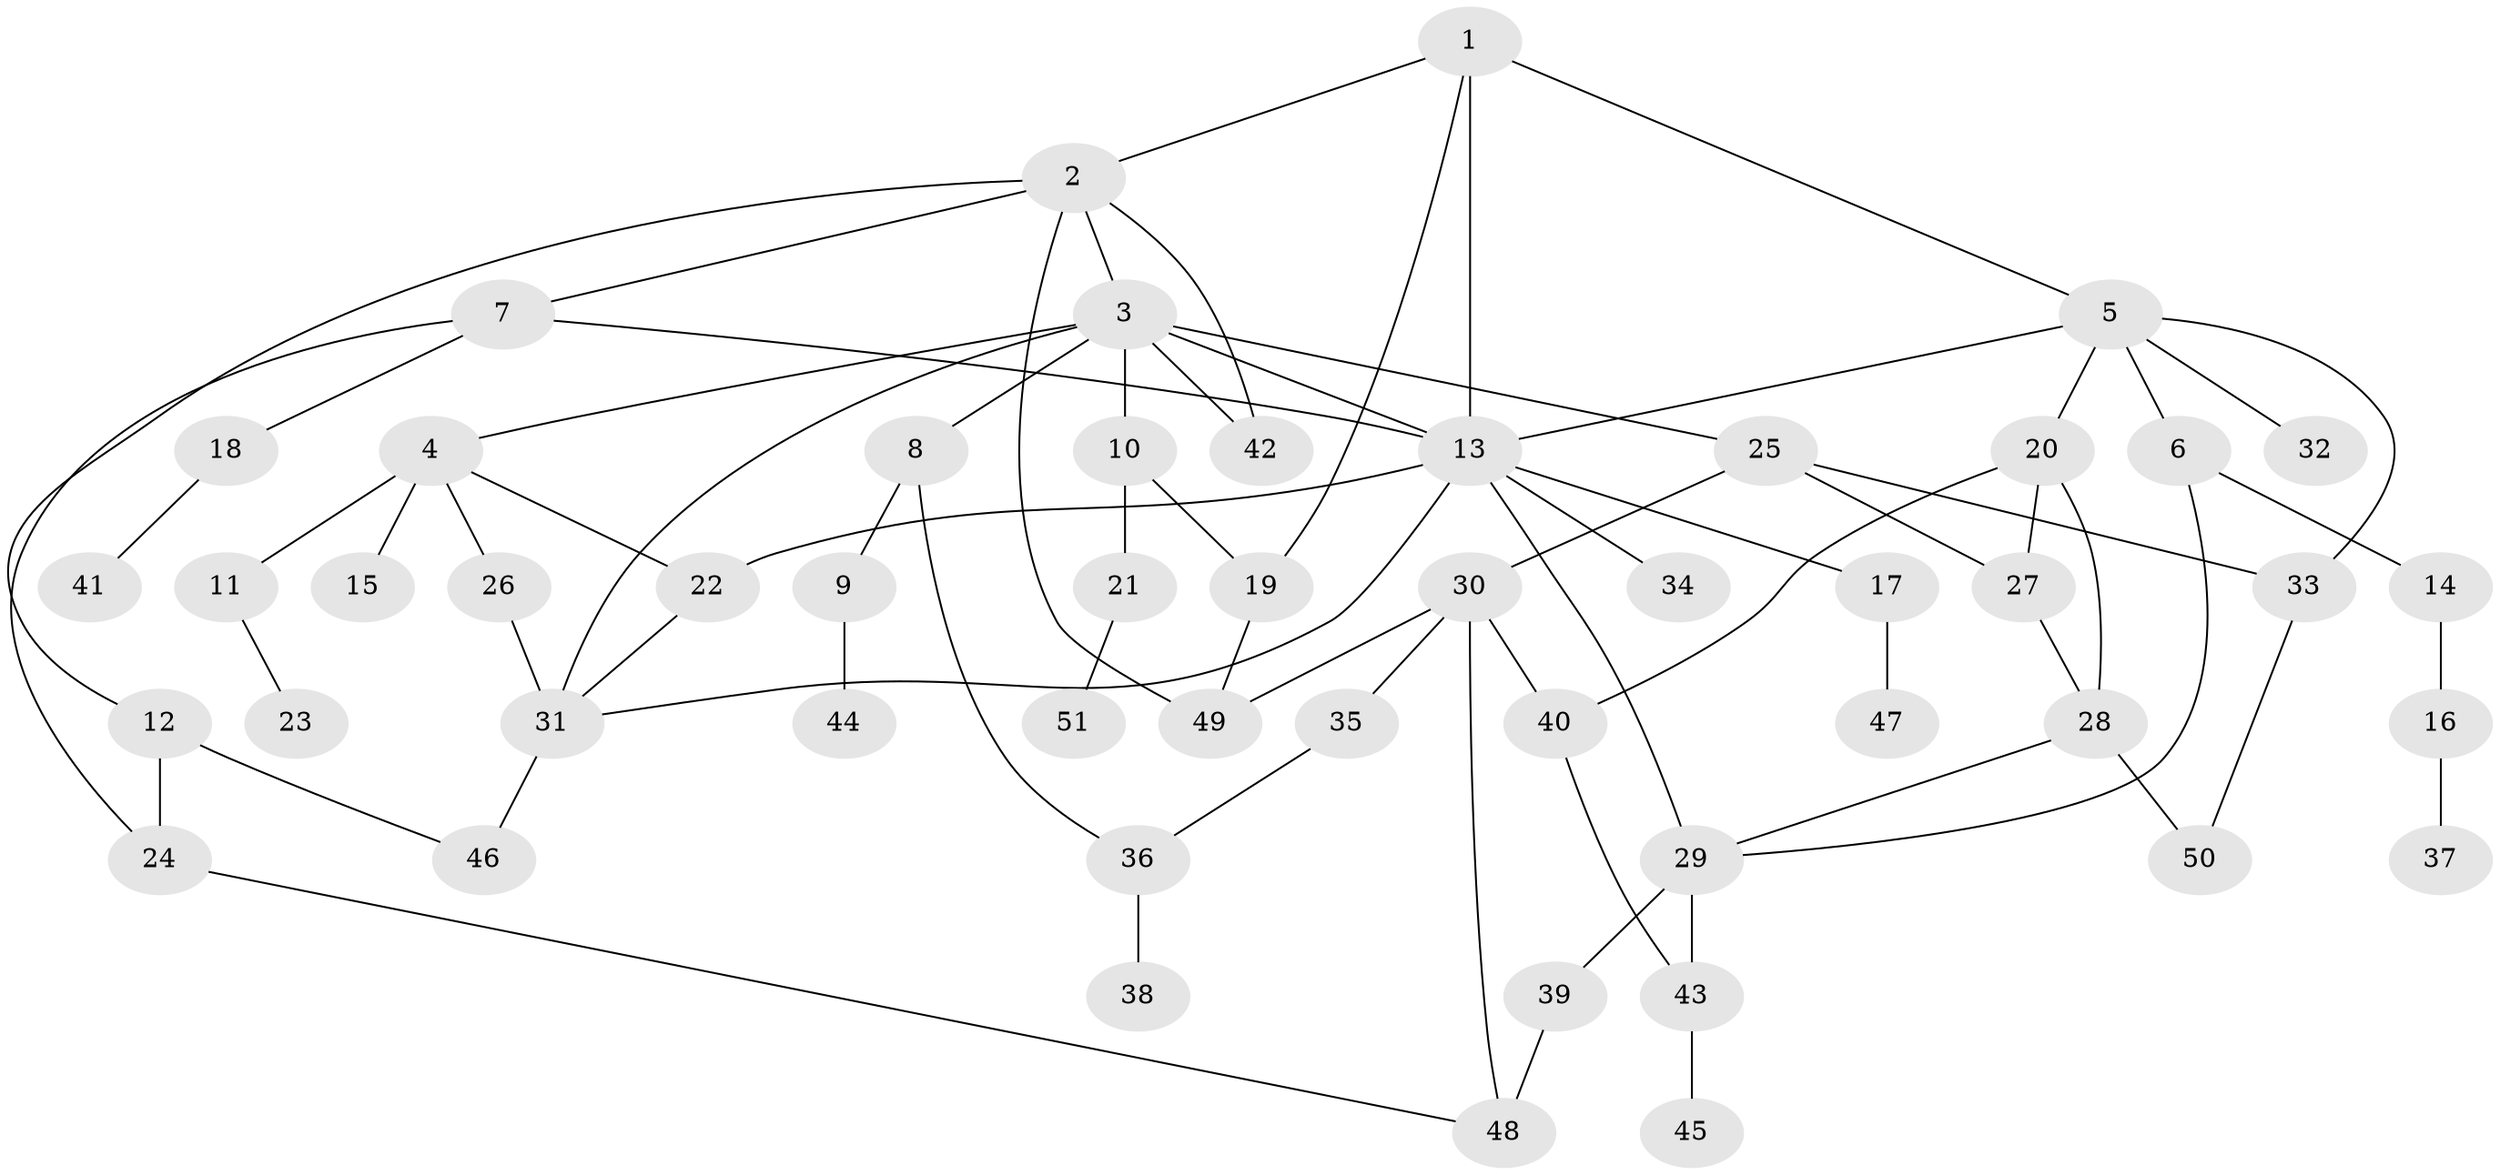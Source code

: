 // original degree distribution, {8: 0.0196078431372549, 7: 0.0196078431372549, 4: 0.12745098039215685, 3: 0.22549019607843138, 1: 0.3627450980392157, 5: 0.0196078431372549, 6: 0.0196078431372549, 2: 0.20588235294117646}
// Generated by graph-tools (version 1.1) at 2025/34/03/09/25 02:34:00]
// undirected, 51 vertices, 74 edges
graph export_dot {
graph [start="1"]
  node [color=gray90,style=filled];
  1;
  2;
  3;
  4;
  5;
  6;
  7;
  8;
  9;
  10;
  11;
  12;
  13;
  14;
  15;
  16;
  17;
  18;
  19;
  20;
  21;
  22;
  23;
  24;
  25;
  26;
  27;
  28;
  29;
  30;
  31;
  32;
  33;
  34;
  35;
  36;
  37;
  38;
  39;
  40;
  41;
  42;
  43;
  44;
  45;
  46;
  47;
  48;
  49;
  50;
  51;
  1 -- 2 [weight=1.0];
  1 -- 5 [weight=1.0];
  1 -- 13 [weight=4.0];
  1 -- 19 [weight=1.0];
  2 -- 3 [weight=1.0];
  2 -- 7 [weight=1.0];
  2 -- 12 [weight=1.0];
  2 -- 42 [weight=1.0];
  2 -- 49 [weight=1.0];
  3 -- 4 [weight=1.0];
  3 -- 8 [weight=1.0];
  3 -- 10 [weight=1.0];
  3 -- 13 [weight=1.0];
  3 -- 25 [weight=1.0];
  3 -- 31 [weight=1.0];
  3 -- 42 [weight=1.0];
  4 -- 11 [weight=1.0];
  4 -- 15 [weight=2.0];
  4 -- 22 [weight=1.0];
  4 -- 26 [weight=1.0];
  5 -- 6 [weight=1.0];
  5 -- 13 [weight=1.0];
  5 -- 20 [weight=1.0];
  5 -- 32 [weight=1.0];
  5 -- 33 [weight=1.0];
  6 -- 14 [weight=1.0];
  6 -- 29 [weight=1.0];
  7 -- 13 [weight=1.0];
  7 -- 18 [weight=1.0];
  7 -- 24 [weight=1.0];
  8 -- 9 [weight=1.0];
  8 -- 36 [weight=1.0];
  9 -- 44 [weight=2.0];
  10 -- 19 [weight=1.0];
  10 -- 21 [weight=1.0];
  11 -- 23 [weight=1.0];
  12 -- 24 [weight=2.0];
  12 -- 46 [weight=2.0];
  13 -- 17 [weight=1.0];
  13 -- 22 [weight=1.0];
  13 -- 29 [weight=1.0];
  13 -- 31 [weight=1.0];
  13 -- 34 [weight=1.0];
  14 -- 16 [weight=1.0];
  16 -- 37 [weight=1.0];
  17 -- 47 [weight=1.0];
  18 -- 41 [weight=1.0];
  19 -- 49 [weight=1.0];
  20 -- 27 [weight=1.0];
  20 -- 28 [weight=3.0];
  20 -- 40 [weight=1.0];
  21 -- 51 [weight=1.0];
  22 -- 31 [weight=1.0];
  24 -- 48 [weight=1.0];
  25 -- 27 [weight=1.0];
  25 -- 30 [weight=1.0];
  25 -- 33 [weight=1.0];
  26 -- 31 [weight=1.0];
  27 -- 28 [weight=1.0];
  28 -- 29 [weight=1.0];
  28 -- 50 [weight=1.0];
  29 -- 39 [weight=1.0];
  29 -- 43 [weight=1.0];
  30 -- 35 [weight=1.0];
  30 -- 40 [weight=1.0];
  30 -- 48 [weight=1.0];
  30 -- 49 [weight=1.0];
  31 -- 46 [weight=2.0];
  33 -- 50 [weight=1.0];
  35 -- 36 [weight=1.0];
  36 -- 38 [weight=2.0];
  39 -- 48 [weight=2.0];
  40 -- 43 [weight=1.0];
  43 -- 45 [weight=1.0];
}
